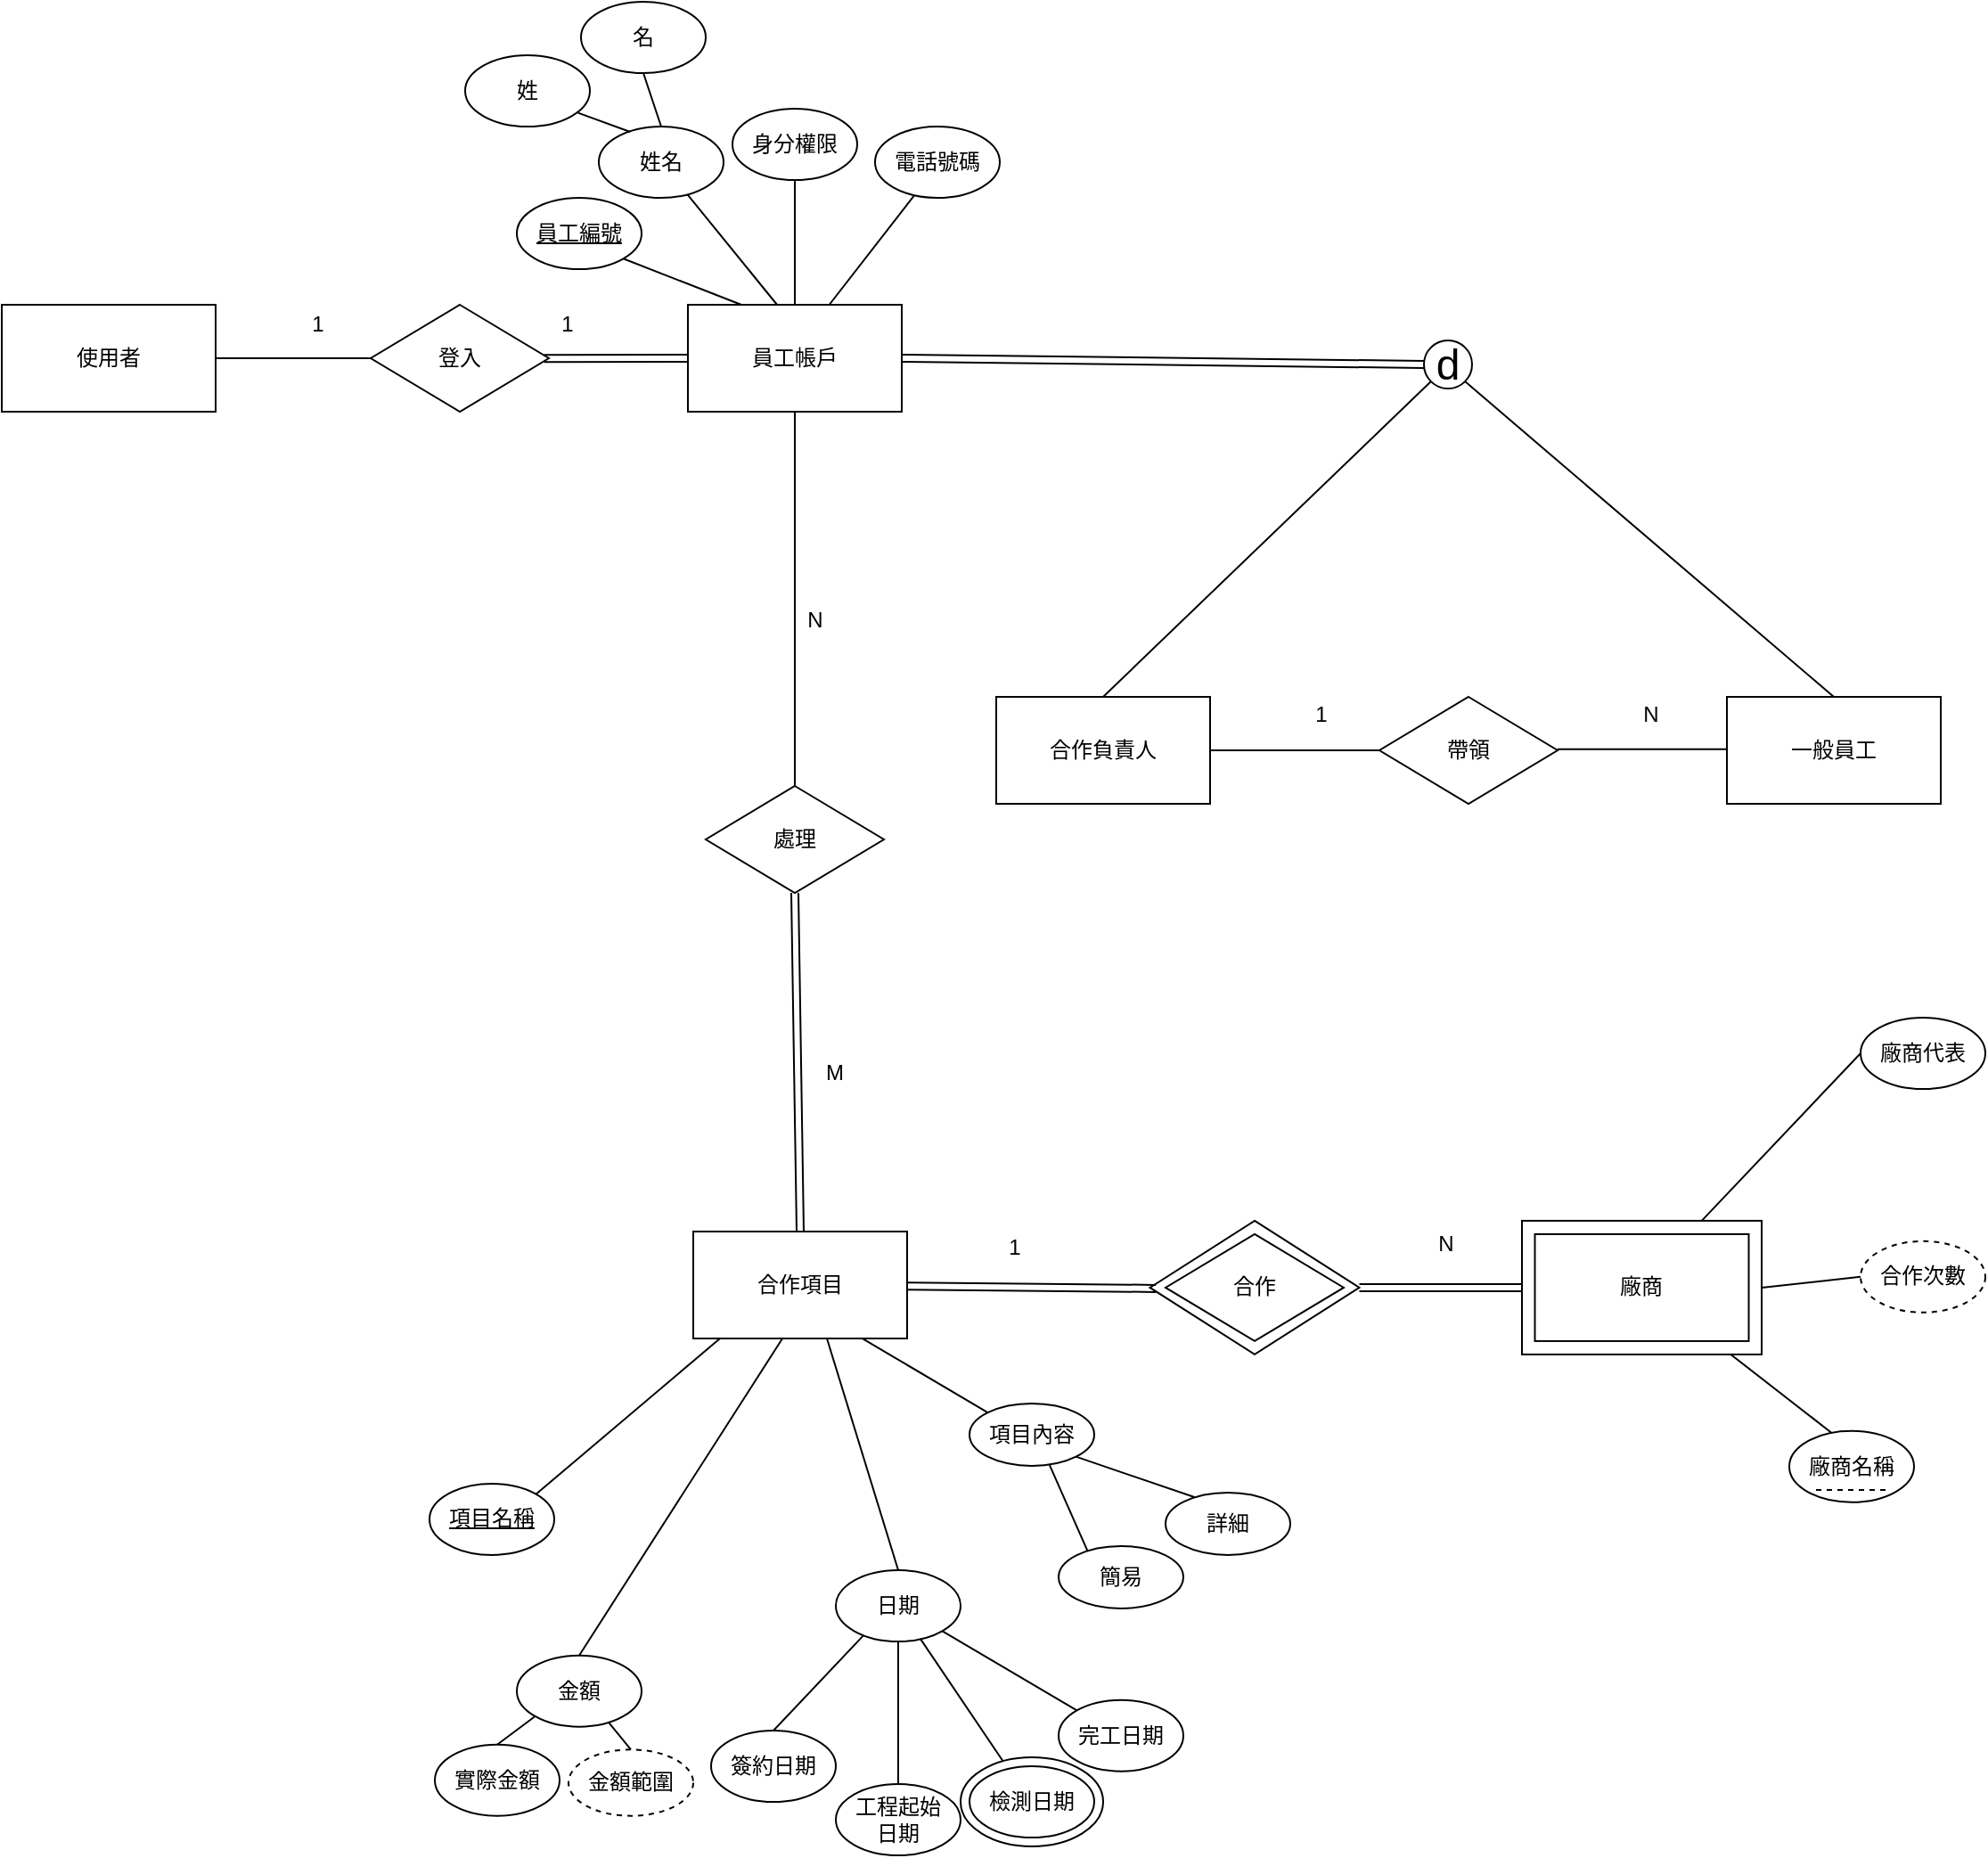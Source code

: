 <mxfile version="12.9.12"><diagram id="FPAF6-jkXOoJwY2vORqa" name="Page-1"><mxGraphModel dx="1561" dy="627" grid="1" gridSize="10" guides="1" tooltips="1" connect="1" arrows="1" fold="1" page="1" pageScale="1" pageWidth="827" pageHeight="1169" math="0" shadow="0"><root><mxCell id="0"/><mxCell id="1" parent="0"/><mxCell id="Gtq7d6oRxgAoWUibytWh-1" value="員工帳戶" style="rounded=0;whiteSpace=wrap;html=1;" vertex="1" parent="1"><mxGeometry x="425" y="210" width="120" height="60" as="geometry"/></mxCell><mxCell id="Gtq7d6oRxgAoWUibytWh-2" value="" style="endArrow=none;html=1;exitX=0.5;exitY=0;exitDx=0;exitDy=0;entryX=0.542;entryY=1;entryDx=0;entryDy=0;entryPerimeter=0;" edge="1" parent="1" source="Gtq7d6oRxgAoWUibytWh-6"><mxGeometry width="50" height="50" relative="1" as="geometry"><mxPoint x="448" y="940" as="sourcePoint"/><mxPoint x="478.04" y="790" as="targetPoint"/></mxGeometry></mxCell><mxCell id="Gtq7d6oRxgAoWUibytWh-3" value="" style="endArrow=none;html=1;entryX=0.75;entryY=1;entryDx=0;entryDy=0;exitX=0.5;exitY=0;exitDx=0;exitDy=0;" edge="1" parent="1" source="Gtq7d6oRxgAoWUibytWh-10"><mxGeometry width="50" height="50" relative="1" as="geometry"><mxPoint x="583" y="950" as="sourcePoint"/><mxPoint x="503" y="790" as="targetPoint"/></mxGeometry></mxCell><mxCell id="Gtq7d6oRxgAoWUibytWh-4" value="" style="endArrow=none;html=1;exitX=0;exitY=0;exitDx=0;exitDy=0;entryX=0.918;entryY=1.003;entryDx=0;entryDy=0;entryPerimeter=0;" edge="1" parent="1" source="Gtq7d6oRxgAoWUibytWh-33"><mxGeometry width="50" height="50" relative="1" as="geometry"><mxPoint x="630.43" y="902.16" as="sourcePoint"/><mxPoint x="523.16" y="790.18" as="targetPoint"/></mxGeometry></mxCell><mxCell id="Gtq7d6oRxgAoWUibytWh-5" value="" style="endArrow=none;html=1;entryX=0.25;entryY=1;entryDx=0;entryDy=0;exitX=1;exitY=0;exitDx=0;exitDy=0;" edge="1" parent="1" source="Gtq7d6oRxgAoWUibytWh-7"><mxGeometry width="50" height="50" relative="1" as="geometry"><mxPoint x="337.678" y="895.817" as="sourcePoint"/><mxPoint x="443" y="790" as="targetPoint"/></mxGeometry></mxCell><mxCell id="Gtq7d6oRxgAoWUibytWh-6" value="金額" style="ellipse;whiteSpace=wrap;html=1;" vertex="1" parent="1"><mxGeometry x="329" y="967.84" width="70" height="40" as="geometry"/></mxCell><mxCell id="Gtq7d6oRxgAoWUibytWh-7" value="&lt;u&gt;項目名稱&lt;/u&gt;" style="ellipse;whiteSpace=wrap;html=1;" vertex="1" parent="1"><mxGeometry x="280" y="871.46" width="70" height="40" as="geometry"/></mxCell><mxCell id="Gtq7d6oRxgAoWUibytWh-8" value="" style="endArrow=none;html=1;entryX=0.224;entryY=0.911;entryDx=0;entryDy=0;exitX=0.5;exitY=0;exitDx=0;exitDy=0;entryPerimeter=0;" edge="1" parent="1" source="Gtq7d6oRxgAoWUibytWh-9" target="Gtq7d6oRxgAoWUibytWh-10"><mxGeometry width="50" height="50" relative="1" as="geometry"><mxPoint x="533" y="1000" as="sourcePoint"/><mxPoint x="588.92" y="958.64" as="targetPoint"/></mxGeometry></mxCell><mxCell id="Gtq7d6oRxgAoWUibytWh-9" value="簽約日期" style="ellipse;whiteSpace=wrap;html=1;" vertex="1" parent="1"><mxGeometry x="438" y="1010" width="70" height="40" as="geometry"/></mxCell><mxCell id="Gtq7d6oRxgAoWUibytWh-10" value="日期" style="ellipse;whiteSpace=wrap;html=1;" vertex="1" parent="1"><mxGeometry x="508" y="920" width="70" height="40" as="geometry"/></mxCell><mxCell id="Gtq7d6oRxgAoWUibytWh-11" value="" style="endArrow=none;html=1;exitX=0.5;exitY=0;exitDx=0;exitDy=0;entryX=0.5;entryY=1;entryDx=0;entryDy=0;" edge="1" parent="1" source="Gtq7d6oRxgAoWUibytWh-12" target="Gtq7d6oRxgAoWUibytWh-10"><mxGeometry width="50" height="50" relative="1" as="geometry"><mxPoint x="613" y="1000" as="sourcePoint"/><mxPoint x="578" y="960" as="targetPoint"/></mxGeometry></mxCell><mxCell id="Gtq7d6oRxgAoWUibytWh-12" value="工程起始&lt;br&gt;日期" style="ellipse;whiteSpace=wrap;html=1;" vertex="1" parent="1"><mxGeometry x="508" y="1040" width="70" height="40" as="geometry"/></mxCell><mxCell id="Gtq7d6oRxgAoWUibytWh-13" value="" style="endArrow=none;html=1;exitX=0.296;exitY=0.04;exitDx=0;exitDy=0;exitPerimeter=0;" edge="1" parent="1" source="Gtq7d6oRxgAoWUibytWh-48" target="Gtq7d6oRxgAoWUibytWh-10"><mxGeometry width="50" height="50" relative="1" as="geometry"><mxPoint x="683" y="950" as="sourcePoint"/><mxPoint x="728" y="910" as="targetPoint"/></mxGeometry></mxCell><mxCell id="Gtq7d6oRxgAoWUibytWh-16" value="&lt;u&gt;員工編號&lt;/u&gt;" style="ellipse;whiteSpace=wrap;html=1;" vertex="1" parent="1"><mxGeometry x="329" y="150" width="70" height="40" as="geometry"/></mxCell><mxCell id="Gtq7d6oRxgAoWUibytWh-17" value="" style="endArrow=none;html=1;exitX=0.25;exitY=0;exitDx=0;exitDy=0;entryX=1;entryY=1;entryDx=0;entryDy=0;" edge="1" parent="1" source="Gtq7d6oRxgAoWUibytWh-1" target="Gtq7d6oRxgAoWUibytWh-16"><mxGeometry width="50" height="50" relative="1" as="geometry"><mxPoint x="589.58" y="190" as="sourcePoint"/><mxPoint x="589.58" y="100" as="targetPoint"/></mxGeometry></mxCell><mxCell id="Gtq7d6oRxgAoWUibytWh-18" value="" style="endArrow=none;html=1;entryX=0.707;entryY=0.945;entryDx=0;entryDy=0;exitX=0.417;exitY=0;exitDx=0;exitDy=0;exitPerimeter=0;entryPerimeter=0;" edge="1" parent="1" source="Gtq7d6oRxgAoWUibytWh-1" target="Gtq7d6oRxgAoWUibytWh-38"><mxGeometry width="50" height="50" relative="1" as="geometry"><mxPoint x="480" y="210" as="sourcePoint"/><mxPoint x="410" y="150" as="targetPoint"/></mxGeometry></mxCell><mxCell id="Gtq7d6oRxgAoWUibytWh-19" value="" style="endArrow=none;html=1;entryX=0.5;entryY=1;entryDx=0;entryDy=0;exitX=0.5;exitY=0;exitDx=0;exitDy=0;" edge="1" parent="1" source="Gtq7d6oRxgAoWUibytWh-1" target="Gtq7d6oRxgAoWUibytWh-37"><mxGeometry width="50" height="50" relative="1" as="geometry"><mxPoint x="490" y="210" as="sourcePoint"/><mxPoint x="485" y="140" as="targetPoint"/></mxGeometry></mxCell><mxCell id="Gtq7d6oRxgAoWUibytWh-20" value="" style="endArrow=none;html=1;entryX=1;entryY=1;entryDx=0;entryDy=0;exitX=0;exitY=0;exitDx=0;exitDy=0;" edge="1" parent="1" source="Gtq7d6oRxgAoWUibytWh-21" target="Gtq7d6oRxgAoWUibytWh-10"><mxGeometry width="50" height="50" relative="1" as="geometry"><mxPoint x="688" y="990.86" as="sourcePoint"/><mxPoint x="708.251" y="945.002" as="targetPoint"/></mxGeometry></mxCell><mxCell id="Gtq7d6oRxgAoWUibytWh-21" value="完工日期" style="ellipse;whiteSpace=wrap;html=1;" vertex="1" parent="1"><mxGeometry x="633" y="992.84" width="70" height="40" as="geometry"/></mxCell><mxCell id="Gtq7d6oRxgAoWUibytWh-22" value="" style="endArrow=none;html=1;exitX=0.5;exitY=0;exitDx=0;exitDy=0;entryX=0;entryY=1;entryDx=0;entryDy=0;" edge="1" parent="1" source="Gtq7d6oRxgAoWUibytWh-23" target="Gtq7d6oRxgAoWUibytWh-6"><mxGeometry width="50" height="50" relative="1" as="geometry"><mxPoint x="349" y="1121.11" as="sourcePoint"/><mxPoint x="353" y="1017.84" as="targetPoint"/></mxGeometry></mxCell><mxCell id="Gtq7d6oRxgAoWUibytWh-23" value="實際金額" style="ellipse;whiteSpace=wrap;html=1;" vertex="1" parent="1"><mxGeometry x="283" y="1017.84" width="70" height="40" as="geometry"/></mxCell><mxCell id="Gtq7d6oRxgAoWUibytWh-24" value="" style="endArrow=none;html=1;exitX=0.5;exitY=0;exitDx=0;exitDy=0;entryX=0.738;entryY=0.942;entryDx=0;entryDy=0;entryPerimeter=0;" edge="1" parent="1" source="Gtq7d6oRxgAoWUibytWh-25" target="Gtq7d6oRxgAoWUibytWh-6"><mxGeometry width="50" height="50" relative="1" as="geometry"><mxPoint x="419" y="1131.11" as="sourcePoint"/><mxPoint x="370.31" y="1006.16" as="targetPoint"/></mxGeometry></mxCell><mxCell id="Gtq7d6oRxgAoWUibytWh-25" value="金額範圍" style="ellipse;whiteSpace=wrap;html=1;dashed=1;" vertex="1" parent="1"><mxGeometry x="358" y="1020.68" width="70" height="37.16" as="geometry"/></mxCell><mxCell id="Gtq7d6oRxgAoWUibytWh-26" value="" style="endArrow=none;html=1;entryX=1;entryY=1;entryDx=0;entryDy=0;exitX=0.231;exitY=0.073;exitDx=0;exitDy=0;exitPerimeter=0;" edge="1" parent="1" source="Gtq7d6oRxgAoWUibytWh-27" target="Gtq7d6oRxgAoWUibytWh-33"><mxGeometry width="50" height="50" relative="1" as="geometry"><mxPoint x="752.678" y="847.277" as="sourcePoint"/><mxPoint x="518" y="731.46" as="targetPoint"/></mxGeometry></mxCell><mxCell id="Gtq7d6oRxgAoWUibytWh-27" value="詳細" style="ellipse;whiteSpace=wrap;html=1;" vertex="1" parent="1"><mxGeometry x="693" y="876.46" width="70" height="35" as="geometry"/></mxCell><mxCell id="Gtq7d6oRxgAoWUibytWh-28" value="使用者" style="rounded=0;whiteSpace=wrap;html=1;" vertex="1" parent="1"><mxGeometry x="40" y="210" width="120" height="60" as="geometry"/></mxCell><mxCell id="Gtq7d6oRxgAoWUibytWh-29" value="登入" style="rhombus;whiteSpace=wrap;html=1;" vertex="1" parent="1"><mxGeometry x="247" y="210" width="100" height="60" as="geometry"/></mxCell><mxCell id="Gtq7d6oRxgAoWUibytWh-30" value="" style="shape=link;html=1;exitX=0.973;exitY=0.503;exitDx=0;exitDy=0;entryX=0;entryY=0.5;entryDx=0;entryDy=0;exitPerimeter=0;" edge="1" parent="1" source="Gtq7d6oRxgAoWUibytWh-29" target="Gtq7d6oRxgAoWUibytWh-1"><mxGeometry width="50" height="50" relative="1" as="geometry"><mxPoint x="329.03" y="240" as="sourcePoint"/><mxPoint x="380.97" y="304.98" as="targetPoint"/></mxGeometry></mxCell><mxCell id="Gtq7d6oRxgAoWUibytWh-32" value="1" style="text;html=1;align=center;verticalAlign=middle;resizable=0;points=[];labelBackgroundColor=#ffffff;" vertex="1" connectable="0" parent="1"><mxGeometry x="229.997" y="220.004" as="geometry"><mxPoint x="-13.55" y="1.12" as="offset"/></mxGeometry></mxCell><mxCell id="Gtq7d6oRxgAoWUibytWh-33" value="項目內容" style="ellipse;whiteSpace=wrap;html=1;" vertex="1" parent="1"><mxGeometry x="583" y="826.46" width="70" height="35" as="geometry"/></mxCell><mxCell id="Gtq7d6oRxgAoWUibytWh-34" value="合作項目" style="rounded=0;whiteSpace=wrap;html=1;" vertex="1" parent="1"><mxGeometry x="428" y="730" width="120" height="60" as="geometry"/></mxCell><mxCell id="Gtq7d6oRxgAoWUibytWh-35" value="" style="endArrow=none;html=1;entryX=0.64;entryY=0.979;entryDx=0;entryDy=0;exitX=0.231;exitY=0.073;exitDx=0;exitDy=0;exitPerimeter=0;entryPerimeter=0;" edge="1" parent="1" source="Gtq7d6oRxgAoWUibytWh-36" target="Gtq7d6oRxgAoWUibytWh-33"><mxGeometry width="50" height="50" relative="1" as="geometry"><mxPoint x="722.758" y="852.487" as="sourcePoint"/><mxPoint x="612.999" y="861.459" as="targetPoint"/></mxGeometry></mxCell><mxCell id="Gtq7d6oRxgAoWUibytWh-36" value="簡易" style="ellipse;whiteSpace=wrap;html=1;" vertex="1" parent="1"><mxGeometry x="633" y="906.46" width="70" height="35" as="geometry"/></mxCell><mxCell id="Gtq7d6oRxgAoWUibytWh-37" value="身分權限" style="ellipse;whiteSpace=wrap;html=1;" vertex="1" parent="1"><mxGeometry x="450" y="100" width="70" height="40" as="geometry"/></mxCell><mxCell id="Gtq7d6oRxgAoWUibytWh-38" value="姓名" style="ellipse;whiteSpace=wrap;html=1;" vertex="1" parent="1"><mxGeometry x="375" y="110" width="70" height="40" as="geometry"/></mxCell><mxCell id="Gtq7d6oRxgAoWUibytWh-39" value="" style="endArrow=none;html=1;entryX=0.314;entryY=0.967;entryDx=0;entryDy=0;exitX=0.661;exitY=0;exitDx=0;exitDy=0;exitPerimeter=0;entryPerimeter=0;" edge="1" parent="1" source="Gtq7d6oRxgAoWUibytWh-1" target="Gtq7d6oRxgAoWUibytWh-40"><mxGeometry width="50" height="50" relative="1" as="geometry"><mxPoint x="495" y="220" as="sourcePoint"/><mxPoint x="495" y="150" as="targetPoint"/></mxGeometry></mxCell><mxCell id="Gtq7d6oRxgAoWUibytWh-40" value="電話號碼" style="ellipse;whiteSpace=wrap;html=1;" vertex="1" parent="1"><mxGeometry x="530" y="110" width="70" height="40" as="geometry"/></mxCell><mxCell id="Gtq7d6oRxgAoWUibytWh-41" value="姓" style="ellipse;whiteSpace=wrap;html=1;" vertex="1" parent="1"><mxGeometry x="300" y="70" width="70" height="40" as="geometry"/></mxCell><mxCell id="Gtq7d6oRxgAoWUibytWh-42" value="" style="endArrow=none;html=1;entryX=0.905;entryY=0.808;entryDx=0;entryDy=0;exitX=0.252;exitY=0.075;exitDx=0;exitDy=0;exitPerimeter=0;entryPerimeter=0;" edge="1" parent="1" source="Gtq7d6oRxgAoWUibytWh-38" target="Gtq7d6oRxgAoWUibytWh-41"><mxGeometry width="50" height="50" relative="1" as="geometry"><mxPoint x="412.04" y="150" as="sourcePoint"/><mxPoint x="347" y="90" as="targetPoint"/></mxGeometry></mxCell><mxCell id="Gtq7d6oRxgAoWUibytWh-43" value="名" style="ellipse;whiteSpace=wrap;html=1;" vertex="1" parent="1"><mxGeometry x="365" y="40" width="70" height="40" as="geometry"/></mxCell><mxCell id="Gtq7d6oRxgAoWUibytWh-44" value="" style="endArrow=none;html=1;entryX=0.5;entryY=1;entryDx=0;entryDy=0;exitX=0.5;exitY=0;exitDx=0;exitDy=0;" edge="1" parent="1" source="Gtq7d6oRxgAoWUibytWh-38" target="Gtq7d6oRxgAoWUibytWh-43"><mxGeometry width="50" height="50" relative="1" as="geometry"><mxPoint x="462.64" y="100" as="sourcePoint"/><mxPoint x="417" y="77" as="targetPoint"/></mxGeometry></mxCell><mxCell id="Gtq7d6oRxgAoWUibytWh-45" value="廠商" style="rounded=0;whiteSpace=wrap;html=1;" vertex="1" parent="1"><mxGeometry x="900.25" y="731.46" width="120" height="60" as="geometry"/></mxCell><mxCell id="Gtq7d6oRxgAoWUibytWh-46" value="處理" style="rhombus;whiteSpace=wrap;html=1;" vertex="1" parent="1"><mxGeometry x="435" y="480" width="100" height="60" as="geometry"/></mxCell><mxCell id="Gtq7d6oRxgAoWUibytWh-47" value="" style="group" vertex="1" connectable="0" parent="1"><mxGeometry x="578" y="1025" width="80" height="50" as="geometry"/></mxCell><mxCell id="Gtq7d6oRxgAoWUibytWh-48" value="" style="ellipse;whiteSpace=wrap;html=1;gradientColor=#ffffff;fillColor=none;" vertex="1" parent="Gtq7d6oRxgAoWUibytWh-47"><mxGeometry width="80" height="50" as="geometry"/></mxCell><mxCell id="Gtq7d6oRxgAoWUibytWh-49" value="檢測日期" style="ellipse;whiteSpace=wrap;html=1;" vertex="1" parent="Gtq7d6oRxgAoWUibytWh-47"><mxGeometry x="5" y="5" width="70" height="40" as="geometry"/></mxCell><mxCell id="Gtq7d6oRxgAoWUibytWh-50" value="" style="rounded=0;whiteSpace=wrap;html=1;fillColor=none;" vertex="1" parent="1"><mxGeometry x="893" y="723.96" width="134.5" height="75" as="geometry"/></mxCell><mxCell id="Gtq7d6oRxgAoWUibytWh-51" value="" style="endArrow=none;html=1;exitX=0.335;exitY=0.021;exitDx=0;exitDy=0;entryX=0.871;entryY=0.986;entryDx=0;entryDy=0;entryPerimeter=0;exitPerimeter=0;" edge="1" parent="1" source="Gtq7d6oRxgAoWUibytWh-57"><mxGeometry width="50" height="50" relative="1" as="geometry"><mxPoint x="1156.25" y="795.42" as="sourcePoint"/><mxPoint x="1010.149" y="798.96" as="targetPoint"/></mxGeometry></mxCell><mxCell id="Gtq7d6oRxgAoWUibytWh-52" value="合作次數" style="ellipse;whiteSpace=wrap;html=1;dashed=1;" vertex="1" parent="1"><mxGeometry x="1083" y="735.42" width="70" height="40" as="geometry"/></mxCell><mxCell id="Gtq7d6oRxgAoWUibytWh-53" value="" style="endArrow=none;html=1;exitX=0;exitY=0.5;exitDx=0;exitDy=0;entryX=1;entryY=0.5;entryDx=0;entryDy=0;" edge="1" parent="1" source="Gtq7d6oRxgAoWUibytWh-52" target="Gtq7d6oRxgAoWUibytWh-50"><mxGeometry width="50" height="50" relative="1" as="geometry"><mxPoint x="1175.25" y="693.78" as="sourcePoint"/><mxPoint x="1112.26" y="731.46" as="targetPoint"/></mxGeometry></mxCell><mxCell id="Gtq7d6oRxgAoWUibytWh-54" value="" style="shape=link;html=1;exitX=0.5;exitY=1;exitDx=0;exitDy=0;" edge="1" parent="1" source="Gtq7d6oRxgAoWUibytWh-46"><mxGeometry width="50" height="50" relative="1" as="geometry"><mxPoint x="488" y="670" as="sourcePoint"/><mxPoint x="488" y="730" as="targetPoint"/></mxGeometry></mxCell><mxCell id="Gtq7d6oRxgAoWUibytWh-56" value="" style="group" vertex="1" connectable="0" parent="1"><mxGeometry x="1043" y="841.88" width="70" height="40" as="geometry"/></mxCell><mxCell id="Gtq7d6oRxgAoWUibytWh-57" value="廠商名稱" style="ellipse;whiteSpace=wrap;html=1;" vertex="1" parent="Gtq7d6oRxgAoWUibytWh-56"><mxGeometry width="70" height="40" as="geometry"/></mxCell><mxCell id="Gtq7d6oRxgAoWUibytWh-58" value="" style="endArrow=none;dashed=1;html=1;" edge="1" parent="Gtq7d6oRxgAoWUibytWh-56"><mxGeometry width="50" height="50" relative="1" as="geometry"><mxPoint x="15" y="33.12" as="sourcePoint"/><mxPoint x="55" y="33.12" as="targetPoint"/></mxGeometry></mxCell><mxCell id="Gtq7d6oRxgAoWUibytWh-59" value="" style="endArrow=none;html=1;entryX=0;entryY=0.5;entryDx=0;entryDy=0;exitX=1;exitY=0.5;exitDx=0;exitDy=0;" edge="1" parent="1" source="Gtq7d6oRxgAoWUibytWh-28" target="Gtq7d6oRxgAoWUibytWh-29"><mxGeometry width="50" height="50" relative="1" as="geometry"><mxPoint x="495" y="360.0" as="sourcePoint"/><mxPoint x="495" y="280.0" as="targetPoint"/></mxGeometry></mxCell><mxCell id="Gtq7d6oRxgAoWUibytWh-60" value="" style="group" vertex="1" connectable="0" parent="1"><mxGeometry x="684.25" y="723.96" width="117.5" height="75" as="geometry"/></mxCell><mxCell id="Gtq7d6oRxgAoWUibytWh-61" value="" style="rhombus;whiteSpace=wrap;html=1;fillColor=none;" vertex="1" parent="Gtq7d6oRxgAoWUibytWh-60"><mxGeometry width="117.5" height="75" as="geometry"/></mxCell><mxCell id="Gtq7d6oRxgAoWUibytWh-62" value="合作" style="rhombus;whiteSpace=wrap;html=1;" vertex="1" parent="Gtq7d6oRxgAoWUibytWh-60"><mxGeometry x="8.75" y="7.5" width="100" height="60" as="geometry"/></mxCell><mxCell id="Gtq7d6oRxgAoWUibytWh-63" value="" style="shape=link;html=1;exitX=-0.055;exitY=0.508;exitDx=0;exitDy=0;exitPerimeter=0;" edge="1" parent="1" source="Gtq7d6oRxgAoWUibytWh-62" target="Gtq7d6oRxgAoWUibytWh-34"><mxGeometry width="50" height="50" relative="1" as="geometry"><mxPoint x="683" y="760" as="sourcePoint"/><mxPoint x="563" y="750" as="targetPoint"/></mxGeometry></mxCell><mxCell id="Gtq7d6oRxgAoWUibytWh-64" value="" style="shape=link;html=1;" edge="1" parent="1" source="Gtq7d6oRxgAoWUibytWh-50" target="Gtq7d6oRxgAoWUibytWh-61"><mxGeometry width="50" height="50" relative="1" as="geometry"><mxPoint x="961" y="761" as="sourcePoint"/><mxPoint x="801.75" y="760.783" as="targetPoint"/></mxGeometry></mxCell><mxCell id="Gtq7d6oRxgAoWUibytWh-65" value="M" style="text;html=1;align=center;verticalAlign=middle;resizable=0;points=[];labelBackgroundColor=#ffffff;" vertex="1" connectable="0" parent="1"><mxGeometry x="519.997" y="640.004" as="geometry"><mxPoint x="-13.55" y="1.12" as="offset"/></mxGeometry></mxCell><mxCell id="Gtq7d6oRxgAoWUibytWh-67" value="N&lt;br&gt;" style="text;html=1;align=center;verticalAlign=middle;resizable=0;points=[];labelBackgroundColor=#ffffff;" vertex="1" connectable="0" parent="1"><mxGeometry x="862.997" y="735.424" as="geometry"><mxPoint x="-13.55" y="1.12" as="offset"/></mxGeometry></mxCell><mxCell id="Gtq7d6oRxgAoWUibytWh-68" value="1" style="text;html=1;align=center;verticalAlign=middle;resizable=0;points=[];labelBackgroundColor=#ffffff;" vertex="1" connectable="0" parent="1"><mxGeometry x="312.997" y="710.004" as="geometry"><mxPoint x="294.45" y="29.12" as="offset"/></mxGeometry></mxCell><mxCell id="Gtq7d6oRxgAoWUibytWh-72" value="廠商代表" style="ellipse;whiteSpace=wrap;html=1;" vertex="1" parent="1"><mxGeometry x="1083" y="610" width="70" height="40" as="geometry"/></mxCell><mxCell id="Gtq7d6oRxgAoWUibytWh-73" value="&lt;font style=&quot;font-size: 24px&quot;&gt;d&lt;/font&gt;" style="ellipse;whiteSpace=wrap;html=1;aspect=fixed;" vertex="1" parent="1"><mxGeometry x="838" y="230" width="27" height="27" as="geometry"/></mxCell><mxCell id="Gtq7d6oRxgAoWUibytWh-77" value="合作負責人" style="rounded=0;whiteSpace=wrap;html=1;" vertex="1" parent="1"><mxGeometry x="598" y="430" width="120" height="60" as="geometry"/></mxCell><mxCell id="Gtq7d6oRxgAoWUibytWh-78" value="一般員工" style="rounded=0;whiteSpace=wrap;html=1;" vertex="1" parent="1"><mxGeometry x="1008" y="430" width="120" height="60" as="geometry"/></mxCell><mxCell id="Gtq7d6oRxgAoWUibytWh-79" value="" style="shape=link;html=1;exitX=1;exitY=0.5;exitDx=0;exitDy=0;entryX=0;entryY=0.5;entryDx=0;entryDy=0;" edge="1" parent="1" source="Gtq7d6oRxgAoWUibytWh-1" target="Gtq7d6oRxgAoWUibytWh-73"><mxGeometry width="50" height="50" relative="1" as="geometry"><mxPoint x="885" y="360" as="sourcePoint"/><mxPoint x="835" y="340" as="targetPoint"/></mxGeometry></mxCell><mxCell id="Gtq7d6oRxgAoWUibytWh-80" value="1" style="text;html=1;align=center;verticalAlign=middle;resizable=0;points=[];labelBackgroundColor=#ffffff;" vertex="1" connectable="0" parent="1"><mxGeometry x="369.997" y="220.004" as="geometry"><mxPoint x="-13.55" y="1.12" as="offset"/></mxGeometry></mxCell><mxCell id="Gtq7d6oRxgAoWUibytWh-82" value="" style="endArrow=none;html=1;exitX=0.5;exitY=0;exitDx=0;exitDy=0;entryX=0;entryY=1;entryDx=0;entryDy=0;" edge="1" parent="1" source="Gtq7d6oRxgAoWUibytWh-77" target="Gtq7d6oRxgAoWUibytWh-73"><mxGeometry width="50" height="50" relative="1" as="geometry"><mxPoint x="535" y="170" as="sourcePoint"/><mxPoint x="839" y="256" as="targetPoint"/></mxGeometry></mxCell><mxCell id="Gtq7d6oRxgAoWUibytWh-84" value="" style="endArrow=none;html=1;exitX=0.5;exitY=0;exitDx=0;exitDy=0;entryX=1;entryY=1;entryDx=0;entryDy=0;" edge="1" parent="1" source="Gtq7d6oRxgAoWUibytWh-78" target="Gtq7d6oRxgAoWUibytWh-73"><mxGeometry width="50" height="50" relative="1" as="geometry"><mxPoint x="545" y="180" as="sourcePoint"/><mxPoint x="632" y="180" as="targetPoint"/></mxGeometry></mxCell><mxCell id="Gtq7d6oRxgAoWUibytWh-87" value="帶領" style="rhombus;whiteSpace=wrap;html=1;" vertex="1" parent="1"><mxGeometry x="813" y="430" width="100" height="60" as="geometry"/></mxCell><mxCell id="Gtq7d6oRxgAoWUibytWh-88" value="" style="endArrow=none;html=1;entryX=0;entryY=0.5;entryDx=0;entryDy=0;exitX=1;exitY=0.5;exitDx=0;exitDy=0;" edge="1" parent="1" source="Gtq7d6oRxgAoWUibytWh-77" target="Gtq7d6oRxgAoWUibytWh-87"><mxGeometry width="50" height="50" relative="1" as="geometry"><mxPoint x="668.0" y="440" as="sourcePoint"/><mxPoint x="849.393" y="265.607" as="targetPoint"/></mxGeometry></mxCell><mxCell id="Gtq7d6oRxgAoWUibytWh-89" value="" style="endArrow=none;html=1;entryX=0;entryY=0.5;entryDx=0;entryDy=0;exitX=1;exitY=0.5;exitDx=0;exitDy=0;" edge="1" parent="1"><mxGeometry width="50" height="50" relative="1" as="geometry"><mxPoint x="913.0" y="459.41" as="sourcePoint"/><mxPoint x="1008.0" y="459.41" as="targetPoint"/></mxGeometry></mxCell><mxCell id="Gtq7d6oRxgAoWUibytWh-90" value="1&lt;br&gt;" style="text;html=1;align=center;verticalAlign=middle;resizable=0;points=[];autosize=1;" vertex="1" parent="1"><mxGeometry x="770" y="430" width="20" height="20" as="geometry"/></mxCell><mxCell id="Gtq7d6oRxgAoWUibytWh-91" value="N" style="text;html=1;align=center;verticalAlign=middle;resizable=0;points=[];autosize=1;" vertex="1" parent="1"><mxGeometry x="955" y="430" width="20" height="20" as="geometry"/></mxCell><mxCell id="Gtq7d6oRxgAoWUibytWh-92" value="" style="endArrow=none;html=1;entryX=0.5;entryY=0;entryDx=0;entryDy=0;exitX=0.5;exitY=1;exitDx=0;exitDy=0;" edge="1" parent="1" source="Gtq7d6oRxgAoWUibytWh-1" target="Gtq7d6oRxgAoWUibytWh-46"><mxGeometry width="50" height="50" relative="1" as="geometry"><mxPoint x="303.0" y="520" as="sourcePoint"/><mxPoint x="484.393" y="345.607" as="targetPoint"/></mxGeometry></mxCell><mxCell id="Gtq7d6oRxgAoWUibytWh-94" value="N&lt;br&gt;" style="text;html=1;align=center;verticalAlign=middle;resizable=0;points=[];labelBackgroundColor=#ffffff;" vertex="1" connectable="0" parent="1"><mxGeometry x="519.997" y="530.004" as="geometry"><mxPoint x="-24.55" y="-142.88" as="offset"/></mxGeometry></mxCell><mxCell id="Gtq7d6oRxgAoWUibytWh-95" value="" style="endArrow=none;html=1;entryX=0.75;entryY=0;entryDx=0;entryDy=0;exitX=0;exitY=0.5;exitDx=0;exitDy=0;" edge="1" parent="1" source="Gtq7d6oRxgAoWUibytWh-72" target="Gtq7d6oRxgAoWUibytWh-50"><mxGeometry width="50" height="50" relative="1" as="geometry"><mxPoint x="349.431" y="887.138" as="sourcePoint"/><mxPoint x="453.0" y="800" as="targetPoint"/></mxGeometry></mxCell></root></mxGraphModel></diagram></mxfile>